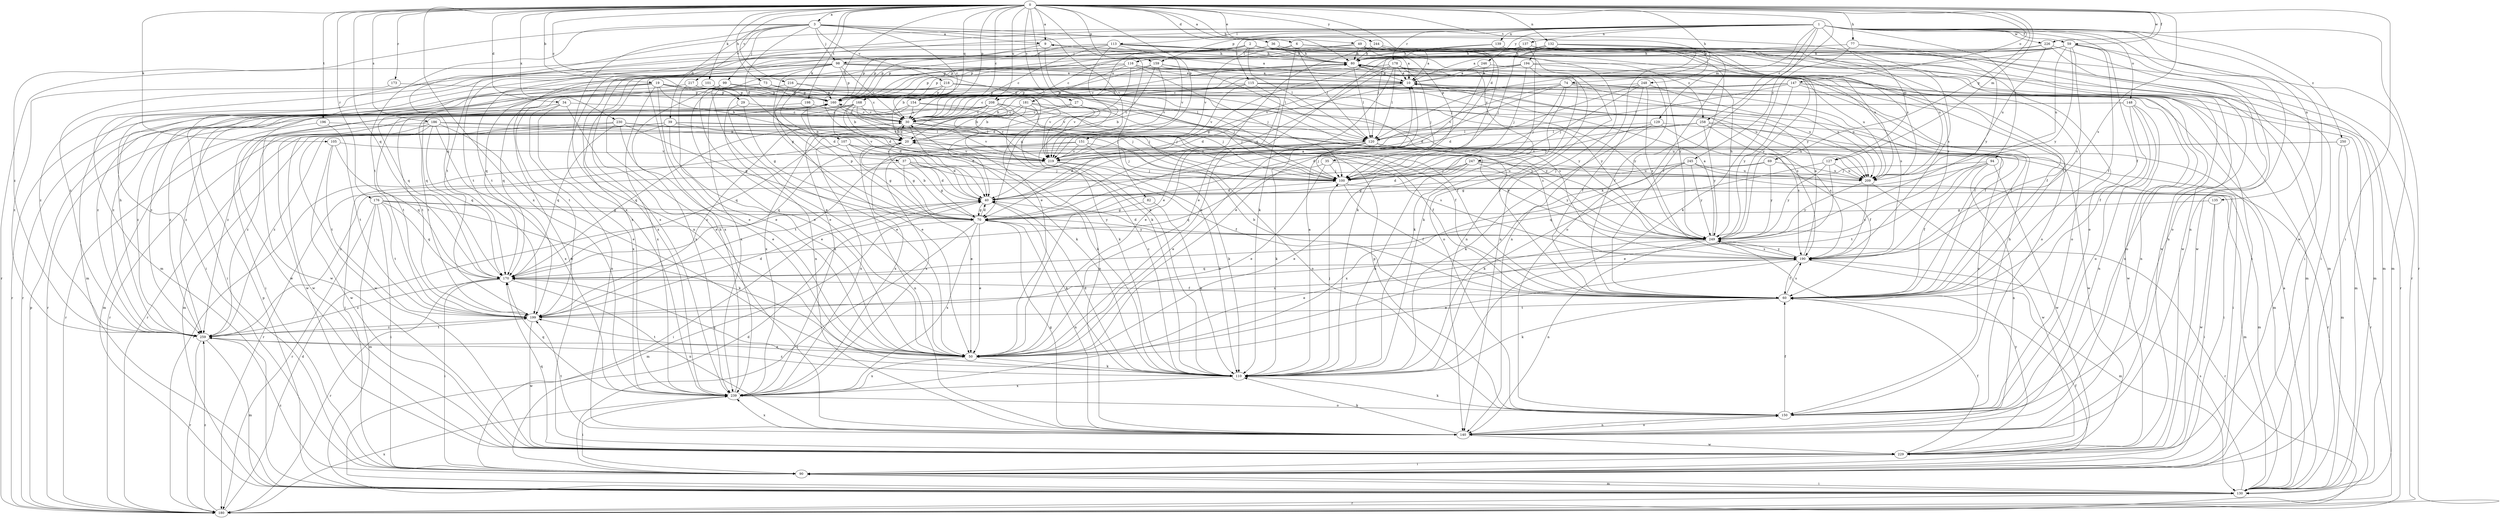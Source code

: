 strict digraph  {
0;
1;
2;
3;
6;
9;
10;
19;
20;
27;
29;
30;
34;
35;
36;
37;
39;
40;
49;
50;
59;
60;
69;
70;
73;
74;
77;
80;
82;
90;
94;
98;
99;
100;
101;
105;
107;
110;
113;
115;
116;
120;
127;
129;
130;
132;
135;
137;
139;
140;
147;
148;
150;
151;
154;
159;
160;
168;
170;
173;
176;
178;
180;
181;
186;
190;
194;
196;
198;
199;
208;
209;
216;
217;
218;
219;
226;
229;
230;
239;
244;
245;
246;
247;
248;
249;
250;
258;
259;
0 -> 3  [label=a];
0 -> 6  [label=a];
0 -> 9  [label=a];
0 -> 19  [label=b];
0 -> 20  [label=b];
0 -> 27  [label=c];
0 -> 29  [label=c];
0 -> 30  [label=c];
0 -> 34  [label=d];
0 -> 35  [label=d];
0 -> 36  [label=d];
0 -> 49  [label=e];
0 -> 59  [label=f];
0 -> 69  [label=g];
0 -> 73  [label=h];
0 -> 74  [label=h];
0 -> 77  [label=h];
0 -> 80  [label=h];
0 -> 82  [label=i];
0 -> 90  [label=i];
0 -> 101  [label=k];
0 -> 105  [label=k];
0 -> 107  [label=k];
0 -> 110  [label=k];
0 -> 127  [label=m];
0 -> 132  [label=n];
0 -> 147  [label=o];
0 -> 151  [label=p];
0 -> 154  [label=p];
0 -> 159  [label=p];
0 -> 168  [label=q];
0 -> 170  [label=q];
0 -> 173  [label=r];
0 -> 176  [label=r];
0 -> 181  [label=s];
0 -> 186  [label=s];
0 -> 190  [label=s];
0 -> 194  [label=t];
0 -> 196  [label=t];
0 -> 198  [label=t];
0 -> 208  [label=u];
0 -> 216  [label=v];
0 -> 226  [label=w];
0 -> 230  [label=x];
0 -> 239  [label=x];
0 -> 244  [label=y];
1 -> 59  [label=f];
1 -> 60  [label=f];
1 -> 94  [label=j];
1 -> 113  [label=l];
1 -> 115  [label=l];
1 -> 127  [label=m];
1 -> 129  [label=m];
1 -> 135  [label=n];
1 -> 137  [label=n];
1 -> 139  [label=n];
1 -> 140  [label=n];
1 -> 148  [label=o];
1 -> 159  [label=p];
1 -> 170  [label=q];
1 -> 178  [label=r];
1 -> 180  [label=r];
1 -> 199  [label=t];
1 -> 226  [label=w];
1 -> 229  [label=w];
1 -> 239  [label=x];
1 -> 245  [label=y];
1 -> 246  [label=y];
1 -> 250  [label=z];
1 -> 258  [label=z];
2 -> 98  [label=j];
2 -> 116  [label=l];
2 -> 120  [label=l];
2 -> 130  [label=m];
2 -> 140  [label=n];
2 -> 190  [label=s];
2 -> 208  [label=u];
2 -> 209  [label=u];
2 -> 239  [label=x];
2 -> 247  [label=y];
2 -> 258  [label=z];
3 -> 9  [label=a];
3 -> 30  [label=c];
3 -> 37  [label=d];
3 -> 39  [label=d];
3 -> 98  [label=j];
3 -> 99  [label=j];
3 -> 140  [label=n];
3 -> 190  [label=s];
3 -> 199  [label=t];
3 -> 217  [label=v];
3 -> 218  [label=v];
3 -> 219  [label=v];
3 -> 248  [label=y];
3 -> 259  [label=z];
6 -> 80  [label=h];
6 -> 110  [label=k];
6 -> 120  [label=l];
6 -> 140  [label=n];
6 -> 160  [label=p];
6 -> 219  [label=v];
6 -> 229  [label=w];
9 -> 80  [label=h];
9 -> 110  [label=k];
9 -> 160  [label=p];
9 -> 180  [label=r];
10 -> 9  [label=a];
10 -> 20  [label=b];
10 -> 40  [label=d];
10 -> 60  [label=f];
10 -> 160  [label=p];
19 -> 20  [label=b];
19 -> 30  [label=c];
19 -> 50  [label=e];
19 -> 90  [label=i];
19 -> 120  [label=l];
19 -> 160  [label=p];
19 -> 170  [label=q];
19 -> 180  [label=r];
19 -> 219  [label=v];
19 -> 239  [label=x];
20 -> 30  [label=c];
20 -> 70  [label=g];
20 -> 140  [label=n];
20 -> 219  [label=v];
27 -> 20  [label=b];
27 -> 30  [label=c];
27 -> 100  [label=j];
27 -> 190  [label=s];
29 -> 30  [label=c];
29 -> 50  [label=e];
29 -> 70  [label=g];
30 -> 20  [label=b];
30 -> 40  [label=d];
30 -> 60  [label=f];
30 -> 80  [label=h];
30 -> 150  [label=o];
30 -> 170  [label=q];
30 -> 219  [label=v];
34 -> 30  [label=c];
34 -> 50  [label=e];
34 -> 140  [label=n];
34 -> 239  [label=x];
34 -> 259  [label=z];
35 -> 50  [label=e];
35 -> 100  [label=j];
35 -> 170  [label=q];
35 -> 209  [label=u];
36 -> 60  [label=f];
36 -> 80  [label=h];
36 -> 160  [label=p];
37 -> 40  [label=d];
37 -> 50  [label=e];
37 -> 60  [label=f];
37 -> 70  [label=g];
37 -> 100  [label=j];
37 -> 180  [label=r];
39 -> 50  [label=e];
39 -> 110  [label=k];
39 -> 120  [label=l];
39 -> 130  [label=m];
39 -> 180  [label=r];
39 -> 209  [label=u];
39 -> 229  [label=w];
40 -> 70  [label=g];
40 -> 90  [label=i];
40 -> 110  [label=k];
49 -> 10  [label=a];
49 -> 80  [label=h];
49 -> 160  [label=p];
49 -> 209  [label=u];
49 -> 229  [label=w];
49 -> 239  [label=x];
50 -> 110  [label=k];
50 -> 199  [label=t];
50 -> 239  [label=x];
59 -> 50  [label=e];
59 -> 60  [label=f];
59 -> 70  [label=g];
59 -> 80  [label=h];
59 -> 90  [label=i];
59 -> 120  [label=l];
59 -> 130  [label=m];
59 -> 190  [label=s];
59 -> 209  [label=u];
59 -> 249  [label=y];
60 -> 20  [label=b];
60 -> 110  [label=k];
60 -> 190  [label=s];
60 -> 199  [label=t];
69 -> 100  [label=j];
69 -> 209  [label=u];
69 -> 249  [label=y];
69 -> 259  [label=z];
70 -> 10  [label=a];
70 -> 20  [label=b];
70 -> 40  [label=d];
70 -> 50  [label=e];
70 -> 90  [label=i];
70 -> 130  [label=m];
70 -> 140  [label=n];
70 -> 160  [label=p];
70 -> 239  [label=x];
70 -> 249  [label=y];
73 -> 50  [label=e];
73 -> 60  [label=f];
73 -> 160  [label=p];
73 -> 249  [label=y];
73 -> 259  [label=z];
74 -> 40  [label=d];
74 -> 60  [label=f];
74 -> 100  [label=j];
74 -> 110  [label=k];
74 -> 140  [label=n];
74 -> 160  [label=p];
74 -> 209  [label=u];
74 -> 219  [label=v];
77 -> 80  [label=h];
77 -> 110  [label=k];
77 -> 140  [label=n];
77 -> 249  [label=y];
80 -> 10  [label=a];
80 -> 30  [label=c];
80 -> 120  [label=l];
80 -> 150  [label=o];
80 -> 180  [label=r];
82 -> 70  [label=g];
82 -> 110  [label=k];
90 -> 40  [label=d];
90 -> 60  [label=f];
90 -> 130  [label=m];
90 -> 259  [label=z];
94 -> 60  [label=f];
94 -> 70  [label=g];
94 -> 100  [label=j];
94 -> 140  [label=n];
94 -> 199  [label=t];
94 -> 229  [label=w];
98 -> 10  [label=a];
98 -> 30  [label=c];
98 -> 50  [label=e];
98 -> 70  [label=g];
98 -> 90  [label=i];
98 -> 110  [label=k];
98 -> 130  [label=m];
98 -> 150  [label=o];
98 -> 160  [label=p];
98 -> 259  [label=z];
99 -> 50  [label=e];
99 -> 100  [label=j];
99 -> 160  [label=p];
99 -> 170  [label=q];
99 -> 219  [label=v];
99 -> 239  [label=x];
100 -> 40  [label=d];
100 -> 60  [label=f];
100 -> 130  [label=m];
101 -> 160  [label=p];
101 -> 219  [label=v];
101 -> 259  [label=z];
105 -> 170  [label=q];
105 -> 199  [label=t];
105 -> 219  [label=v];
105 -> 229  [label=w];
107 -> 40  [label=d];
107 -> 70  [label=g];
107 -> 90  [label=i];
107 -> 190  [label=s];
107 -> 219  [label=v];
107 -> 239  [label=x];
110 -> 10  [label=a];
110 -> 30  [label=c];
110 -> 40  [label=d];
110 -> 100  [label=j];
110 -> 170  [label=q];
110 -> 239  [label=x];
110 -> 259  [label=z];
113 -> 30  [label=c];
113 -> 50  [label=e];
113 -> 80  [label=h];
113 -> 90  [label=i];
113 -> 100  [label=j];
113 -> 160  [label=p];
113 -> 199  [label=t];
113 -> 219  [label=v];
115 -> 30  [label=c];
115 -> 50  [label=e];
115 -> 140  [label=n];
115 -> 160  [label=p];
115 -> 190  [label=s];
115 -> 209  [label=u];
115 -> 219  [label=v];
116 -> 10  [label=a];
116 -> 30  [label=c];
116 -> 40  [label=d];
116 -> 60  [label=f];
116 -> 100  [label=j];
116 -> 160  [label=p];
116 -> 229  [label=w];
116 -> 239  [label=x];
116 -> 249  [label=y];
120 -> 40  [label=d];
120 -> 50  [label=e];
120 -> 60  [label=f];
120 -> 90  [label=i];
120 -> 100  [label=j];
120 -> 110  [label=k];
120 -> 180  [label=r];
120 -> 219  [label=v];
120 -> 239  [label=x];
127 -> 50  [label=e];
127 -> 170  [label=q];
127 -> 209  [label=u];
127 -> 249  [label=y];
129 -> 100  [label=j];
129 -> 110  [label=k];
129 -> 120  [label=l];
129 -> 190  [label=s];
129 -> 229  [label=w];
130 -> 10  [label=a];
130 -> 90  [label=i];
130 -> 160  [label=p];
130 -> 180  [label=r];
130 -> 190  [label=s];
132 -> 10  [label=a];
132 -> 80  [label=h];
132 -> 140  [label=n];
132 -> 150  [label=o];
132 -> 160  [label=p];
132 -> 180  [label=r];
132 -> 209  [label=u];
132 -> 259  [label=z];
135 -> 70  [label=g];
135 -> 90  [label=i];
135 -> 229  [label=w];
137 -> 30  [label=c];
137 -> 60  [label=f];
137 -> 80  [label=h];
137 -> 90  [label=i];
137 -> 100  [label=j];
137 -> 110  [label=k];
137 -> 150  [label=o];
137 -> 160  [label=p];
139 -> 80  [label=h];
139 -> 120  [label=l];
139 -> 130  [label=m];
139 -> 249  [label=y];
140 -> 70  [label=g];
140 -> 110  [label=k];
140 -> 150  [label=o];
140 -> 199  [label=t];
140 -> 229  [label=w];
140 -> 239  [label=x];
147 -> 60  [label=f];
147 -> 120  [label=l];
147 -> 130  [label=m];
147 -> 150  [label=o];
147 -> 160  [label=p];
147 -> 170  [label=q];
147 -> 199  [label=t];
147 -> 249  [label=y];
148 -> 20  [label=b];
148 -> 30  [label=c];
148 -> 60  [label=f];
148 -> 140  [label=n];
148 -> 150  [label=o];
148 -> 229  [label=w];
150 -> 60  [label=f];
150 -> 80  [label=h];
150 -> 110  [label=k];
150 -> 140  [label=n];
150 -> 160  [label=p];
151 -> 100  [label=j];
151 -> 110  [label=k];
151 -> 170  [label=q];
151 -> 219  [label=v];
151 -> 239  [label=x];
154 -> 30  [label=c];
154 -> 100  [label=j];
154 -> 199  [label=t];
154 -> 249  [label=y];
154 -> 259  [label=z];
159 -> 10  [label=a];
159 -> 20  [label=b];
159 -> 70  [label=g];
159 -> 120  [label=l];
159 -> 130  [label=m];
159 -> 170  [label=q];
159 -> 219  [label=v];
160 -> 30  [label=c];
160 -> 50  [label=e];
160 -> 100  [label=j];
160 -> 229  [label=w];
168 -> 20  [label=b];
168 -> 30  [label=c];
168 -> 90  [label=i];
168 -> 100  [label=j];
168 -> 110  [label=k];
168 -> 199  [label=t];
168 -> 219  [label=v];
168 -> 259  [label=z];
170 -> 60  [label=f];
170 -> 90  [label=i];
170 -> 140  [label=n];
170 -> 180  [label=r];
170 -> 259  [label=z];
173 -> 160  [label=p];
173 -> 259  [label=z];
176 -> 70  [label=g];
176 -> 90  [label=i];
176 -> 110  [label=k];
176 -> 130  [label=m];
176 -> 170  [label=q];
176 -> 180  [label=r];
176 -> 199  [label=t];
176 -> 249  [label=y];
178 -> 10  [label=a];
178 -> 50  [label=e];
178 -> 70  [label=g];
178 -> 100  [label=j];
178 -> 120  [label=l];
178 -> 150  [label=o];
178 -> 160  [label=p];
178 -> 190  [label=s];
178 -> 209  [label=u];
178 -> 219  [label=v];
180 -> 40  [label=d];
180 -> 160  [label=p];
180 -> 239  [label=x];
180 -> 259  [label=z];
181 -> 20  [label=b];
181 -> 30  [label=c];
181 -> 100  [label=j];
181 -> 110  [label=k];
181 -> 239  [label=x];
181 -> 249  [label=y];
186 -> 50  [label=e];
186 -> 120  [label=l];
186 -> 170  [label=q];
186 -> 180  [label=r];
186 -> 219  [label=v];
186 -> 229  [label=w];
186 -> 239  [label=x];
186 -> 259  [label=z];
190 -> 10  [label=a];
190 -> 50  [label=e];
190 -> 60  [label=f];
190 -> 130  [label=m];
190 -> 170  [label=q];
190 -> 249  [label=y];
194 -> 10  [label=a];
194 -> 30  [label=c];
194 -> 100  [label=j];
194 -> 110  [label=k];
194 -> 130  [label=m];
194 -> 239  [label=x];
194 -> 249  [label=y];
196 -> 20  [label=b];
196 -> 130  [label=m];
196 -> 199  [label=t];
198 -> 30  [label=c];
198 -> 40  [label=d];
198 -> 229  [label=w];
199 -> 30  [label=c];
199 -> 40  [label=d];
199 -> 190  [label=s];
199 -> 229  [label=w];
199 -> 259  [label=z];
208 -> 30  [label=c];
208 -> 60  [label=f];
208 -> 100  [label=j];
208 -> 140  [label=n];
208 -> 180  [label=r];
208 -> 199  [label=t];
208 -> 219  [label=v];
208 -> 239  [label=x];
208 -> 259  [label=z];
209 -> 190  [label=s];
209 -> 229  [label=w];
209 -> 249  [label=y];
216 -> 40  [label=d];
216 -> 160  [label=p];
216 -> 209  [label=u];
216 -> 239  [label=x];
217 -> 50  [label=e];
217 -> 160  [label=p];
217 -> 180  [label=r];
217 -> 249  [label=y];
218 -> 40  [label=d];
218 -> 60  [label=f];
218 -> 140  [label=n];
218 -> 160  [label=p];
218 -> 190  [label=s];
218 -> 249  [label=y];
218 -> 259  [label=z];
219 -> 100  [label=j];
219 -> 110  [label=k];
219 -> 180  [label=r];
226 -> 80  [label=h];
226 -> 150  [label=o];
226 -> 199  [label=t];
226 -> 209  [label=u];
226 -> 229  [label=w];
229 -> 60  [label=f];
229 -> 90  [label=i];
229 -> 170  [label=q];
229 -> 249  [label=y];
230 -> 20  [label=b];
230 -> 50  [label=e];
230 -> 70  [label=g];
230 -> 170  [label=q];
230 -> 180  [label=r];
230 -> 209  [label=u];
230 -> 229  [label=w];
239 -> 80  [label=h];
239 -> 90  [label=i];
239 -> 150  [label=o];
239 -> 170  [label=q];
244 -> 10  [label=a];
244 -> 50  [label=e];
244 -> 80  [label=h];
244 -> 100  [label=j];
244 -> 130  [label=m];
245 -> 70  [label=g];
245 -> 90  [label=i];
245 -> 110  [label=k];
245 -> 209  [label=u];
245 -> 239  [label=x];
245 -> 249  [label=y];
246 -> 10  [label=a];
246 -> 50  [label=e];
246 -> 60  [label=f];
247 -> 40  [label=d];
247 -> 50  [label=e];
247 -> 100  [label=j];
247 -> 110  [label=k];
247 -> 130  [label=m];
247 -> 209  [label=u];
247 -> 249  [label=y];
248 -> 40  [label=d];
248 -> 60  [label=f];
248 -> 100  [label=j];
248 -> 160  [label=p];
248 -> 190  [label=s];
248 -> 209  [label=u];
249 -> 10  [label=a];
249 -> 20  [label=b];
249 -> 40  [label=d];
249 -> 50  [label=e];
249 -> 80  [label=h];
249 -> 140  [label=n];
249 -> 180  [label=r];
249 -> 190  [label=s];
250 -> 130  [label=m];
250 -> 180  [label=r];
250 -> 199  [label=t];
250 -> 219  [label=v];
258 -> 40  [label=d];
258 -> 120  [label=l];
258 -> 130  [label=m];
258 -> 150  [label=o];
258 -> 170  [label=q];
258 -> 190  [label=s];
258 -> 249  [label=y];
258 -> 259  [label=z];
259 -> 50  [label=e];
259 -> 80  [label=h];
259 -> 130  [label=m];
259 -> 180  [label=r];
259 -> 199  [label=t];
}
